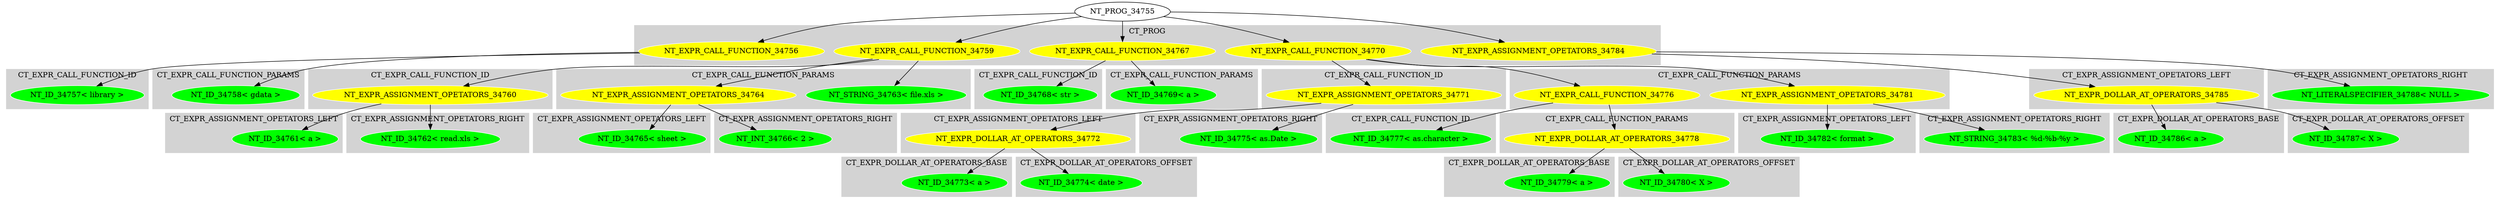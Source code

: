 digraph {

subgraph cluster0 {
 node [style=filled,color=white];
 style=filled;
 color=lightgrey;
 label = "CT_PROG";

"NT_EXPR_CALL_FUNCTION_34756"
 [fillcolor = yellow]
"NT_EXPR_CALL_FUNCTION_34759"
 [fillcolor = yellow]
"NT_EXPR_CALL_FUNCTION_34767"
 [fillcolor = yellow]
"NT_EXPR_CALL_FUNCTION_34770"
 [fillcolor = yellow]
"NT_EXPR_ASSIGNMENT_OPETATORS_34784"
 [fillcolor = yellow]
}
"NT_PROG_34755"->"NT_EXPR_CALL_FUNCTION_34756"
subgraph cluster1 {
 node [style=filled,color=white];
 style=filled;
 color=lightgrey;
 label = "CT_EXPR_CALL_FUNCTION_ID";

"NT_ID_34757< library >"
 [fillcolor = green]
}
subgraph cluster2 {
 node [style=filled,color=white];
 style=filled;
 color=lightgrey;
 label = "CT_EXPR_CALL_FUNCTION_PARAMS";

"NT_ID_34758< gdata >"
 [fillcolor = green]
}
"NT_EXPR_CALL_FUNCTION_34756"->"NT_ID_34757< library >"
"NT_EXPR_CALL_FUNCTION_34756"->"NT_ID_34758< gdata >"
"NT_PROG_34755"->"NT_EXPR_CALL_FUNCTION_34759"
subgraph cluster3 {
 node [style=filled,color=white];
 style=filled;
 color=lightgrey;
 label = "CT_EXPR_CALL_FUNCTION_ID";

"NT_EXPR_ASSIGNMENT_OPETATORS_34760"
 [fillcolor = yellow]
}
subgraph cluster4 {
 node [style=filled,color=white];
 style=filled;
 color=lightgrey;
 label = "CT_EXPR_CALL_FUNCTION_PARAMS";

"NT_STRING_34763< file.xls >"
 [fillcolor = green]
"NT_EXPR_ASSIGNMENT_OPETATORS_34764"
 [fillcolor = yellow]
}
"NT_EXPR_CALL_FUNCTION_34759"->"NT_EXPR_ASSIGNMENT_OPETATORS_34760"
subgraph cluster5 {
 node [style=filled,color=white];
 style=filled;
 color=lightgrey;
 label = "CT_EXPR_ASSIGNMENT_OPETATORS_LEFT";

"NT_ID_34761< a >"
 [fillcolor = green]
}
subgraph cluster6 {
 node [style=filled,color=white];
 style=filled;
 color=lightgrey;
 label = "CT_EXPR_ASSIGNMENT_OPETATORS_RIGHT";

"NT_ID_34762< read.xls >"
 [fillcolor = green]
}
"NT_EXPR_ASSIGNMENT_OPETATORS_34760"->"NT_ID_34761< a >"
"NT_EXPR_ASSIGNMENT_OPETATORS_34760"->"NT_ID_34762< read.xls >"
"NT_EXPR_CALL_FUNCTION_34759"->"NT_STRING_34763< file.xls >"
"NT_EXPR_CALL_FUNCTION_34759"->"NT_EXPR_ASSIGNMENT_OPETATORS_34764"
subgraph cluster7 {
 node [style=filled,color=white];
 style=filled;
 color=lightgrey;
 label = "CT_EXPR_ASSIGNMENT_OPETATORS_LEFT";

"NT_ID_34765< sheet >"
 [fillcolor = green]
}
subgraph cluster8 {
 node [style=filled,color=white];
 style=filled;
 color=lightgrey;
 label = "CT_EXPR_ASSIGNMENT_OPETATORS_RIGHT";

"NT_INT_34766< 2 >"
 [fillcolor = green]
}
"NT_EXPR_ASSIGNMENT_OPETATORS_34764"->"NT_ID_34765< sheet >"
"NT_EXPR_ASSIGNMENT_OPETATORS_34764"->"NT_INT_34766< 2 >"
"NT_PROG_34755"->"NT_EXPR_CALL_FUNCTION_34767"
subgraph cluster9 {
 node [style=filled,color=white];
 style=filled;
 color=lightgrey;
 label = "CT_EXPR_CALL_FUNCTION_ID";

"NT_ID_34768< str >"
 [fillcolor = green]
}
subgraph cluster10 {
 node [style=filled,color=white];
 style=filled;
 color=lightgrey;
 label = "CT_EXPR_CALL_FUNCTION_PARAMS";

"NT_ID_34769< a >"
 [fillcolor = green]
}
"NT_EXPR_CALL_FUNCTION_34767"->"NT_ID_34768< str >"
"NT_EXPR_CALL_FUNCTION_34767"->"NT_ID_34769< a >"
"NT_PROG_34755"->"NT_EXPR_CALL_FUNCTION_34770"
subgraph cluster11 {
 node [style=filled,color=white];
 style=filled;
 color=lightgrey;
 label = "CT_EXPR_CALL_FUNCTION_ID";

"NT_EXPR_ASSIGNMENT_OPETATORS_34771"
 [fillcolor = yellow]
}
subgraph cluster12 {
 node [style=filled,color=white];
 style=filled;
 color=lightgrey;
 label = "CT_EXPR_CALL_FUNCTION_PARAMS";

"NT_EXPR_CALL_FUNCTION_34776"
 [fillcolor = yellow]
"NT_EXPR_ASSIGNMENT_OPETATORS_34781"
 [fillcolor = yellow]
}
"NT_EXPR_CALL_FUNCTION_34770"->"NT_EXPR_ASSIGNMENT_OPETATORS_34771"
subgraph cluster13 {
 node [style=filled,color=white];
 style=filled;
 color=lightgrey;
 label = "CT_EXPR_ASSIGNMENT_OPETATORS_LEFT";

"NT_EXPR_DOLLAR_AT_OPERATORS_34772"
 [fillcolor = yellow]
}
subgraph cluster14 {
 node [style=filled,color=white];
 style=filled;
 color=lightgrey;
 label = "CT_EXPR_ASSIGNMENT_OPETATORS_RIGHT";

"NT_ID_34775< as.Date >"
 [fillcolor = green]
}
"NT_EXPR_ASSIGNMENT_OPETATORS_34771"->"NT_EXPR_DOLLAR_AT_OPERATORS_34772"
subgraph cluster15 {
 node [style=filled,color=white];
 style=filled;
 color=lightgrey;
 label = "CT_EXPR_DOLLAR_AT_OPERATORS_BASE";

"NT_ID_34773< a >"
 [fillcolor = green]
}
subgraph cluster16 {
 node [style=filled,color=white];
 style=filled;
 color=lightgrey;
 label = "CT_EXPR_DOLLAR_AT_OPERATORS_OFFSET";

"NT_ID_34774< date >"
 [fillcolor = green]
}
"NT_EXPR_DOLLAR_AT_OPERATORS_34772"->"NT_ID_34773< a >"
"NT_EXPR_DOLLAR_AT_OPERATORS_34772"->"NT_ID_34774< date >"
"NT_EXPR_ASSIGNMENT_OPETATORS_34771"->"NT_ID_34775< as.Date >"
"NT_EXPR_CALL_FUNCTION_34770"->"NT_EXPR_CALL_FUNCTION_34776"
subgraph cluster17 {
 node [style=filled,color=white];
 style=filled;
 color=lightgrey;
 label = "CT_EXPR_CALL_FUNCTION_ID";

"NT_ID_34777< as.character >"
 [fillcolor = green]
}
subgraph cluster18 {
 node [style=filled,color=white];
 style=filled;
 color=lightgrey;
 label = "CT_EXPR_CALL_FUNCTION_PARAMS";

"NT_EXPR_DOLLAR_AT_OPERATORS_34778"
 [fillcolor = yellow]
}
"NT_EXPR_CALL_FUNCTION_34776"->"NT_ID_34777< as.character >"
"NT_EXPR_CALL_FUNCTION_34776"->"NT_EXPR_DOLLAR_AT_OPERATORS_34778"
subgraph cluster19 {
 node [style=filled,color=white];
 style=filled;
 color=lightgrey;
 label = "CT_EXPR_DOLLAR_AT_OPERATORS_BASE";

"NT_ID_34779< a >"
 [fillcolor = green]
}
subgraph cluster20 {
 node [style=filled,color=white];
 style=filled;
 color=lightgrey;
 label = "CT_EXPR_DOLLAR_AT_OPERATORS_OFFSET";

"NT_ID_34780< X >"
 [fillcolor = green]
}
"NT_EXPR_DOLLAR_AT_OPERATORS_34778"->"NT_ID_34779< a >"
"NT_EXPR_DOLLAR_AT_OPERATORS_34778"->"NT_ID_34780< X >"
"NT_EXPR_CALL_FUNCTION_34770"->"NT_EXPR_ASSIGNMENT_OPETATORS_34781"
subgraph cluster21 {
 node [style=filled,color=white];
 style=filled;
 color=lightgrey;
 label = "CT_EXPR_ASSIGNMENT_OPETATORS_LEFT";

"NT_ID_34782< format >"
 [fillcolor = green]
}
subgraph cluster22 {
 node [style=filled,color=white];
 style=filled;
 color=lightgrey;
 label = "CT_EXPR_ASSIGNMENT_OPETATORS_RIGHT";

"NT_STRING_34783< %d-%b-%y >"
 [fillcolor = green]
}
"NT_EXPR_ASSIGNMENT_OPETATORS_34781"->"NT_ID_34782< format >"
"NT_EXPR_ASSIGNMENT_OPETATORS_34781"->"NT_STRING_34783< %d-%b-%y >"
"NT_PROG_34755"->"NT_EXPR_ASSIGNMENT_OPETATORS_34784"
subgraph cluster23 {
 node [style=filled,color=white];
 style=filled;
 color=lightgrey;
 label = "CT_EXPR_ASSIGNMENT_OPETATORS_LEFT";

"NT_EXPR_DOLLAR_AT_OPERATORS_34785"
 [fillcolor = yellow]
}
subgraph cluster24 {
 node [style=filled,color=white];
 style=filled;
 color=lightgrey;
 label = "CT_EXPR_ASSIGNMENT_OPETATORS_RIGHT";

"NT_LITERALSPECIFIER_34788< NULL >"
 [fillcolor = green]
}
"NT_EXPR_ASSIGNMENT_OPETATORS_34784"->"NT_EXPR_DOLLAR_AT_OPERATORS_34785"
subgraph cluster25 {
 node [style=filled,color=white];
 style=filled;
 color=lightgrey;
 label = "CT_EXPR_DOLLAR_AT_OPERATORS_BASE";

"NT_ID_34786< a >"
 [fillcolor = green]
}
subgraph cluster26 {
 node [style=filled,color=white];
 style=filled;
 color=lightgrey;
 label = "CT_EXPR_DOLLAR_AT_OPERATORS_OFFSET";

"NT_ID_34787< X >"
 [fillcolor = green]
}
"NT_EXPR_DOLLAR_AT_OPERATORS_34785"->"NT_ID_34786< a >"
"NT_EXPR_DOLLAR_AT_OPERATORS_34785"->"NT_ID_34787< X >"
"NT_EXPR_ASSIGNMENT_OPETATORS_34784"->"NT_LITERALSPECIFIER_34788< NULL >"
}
